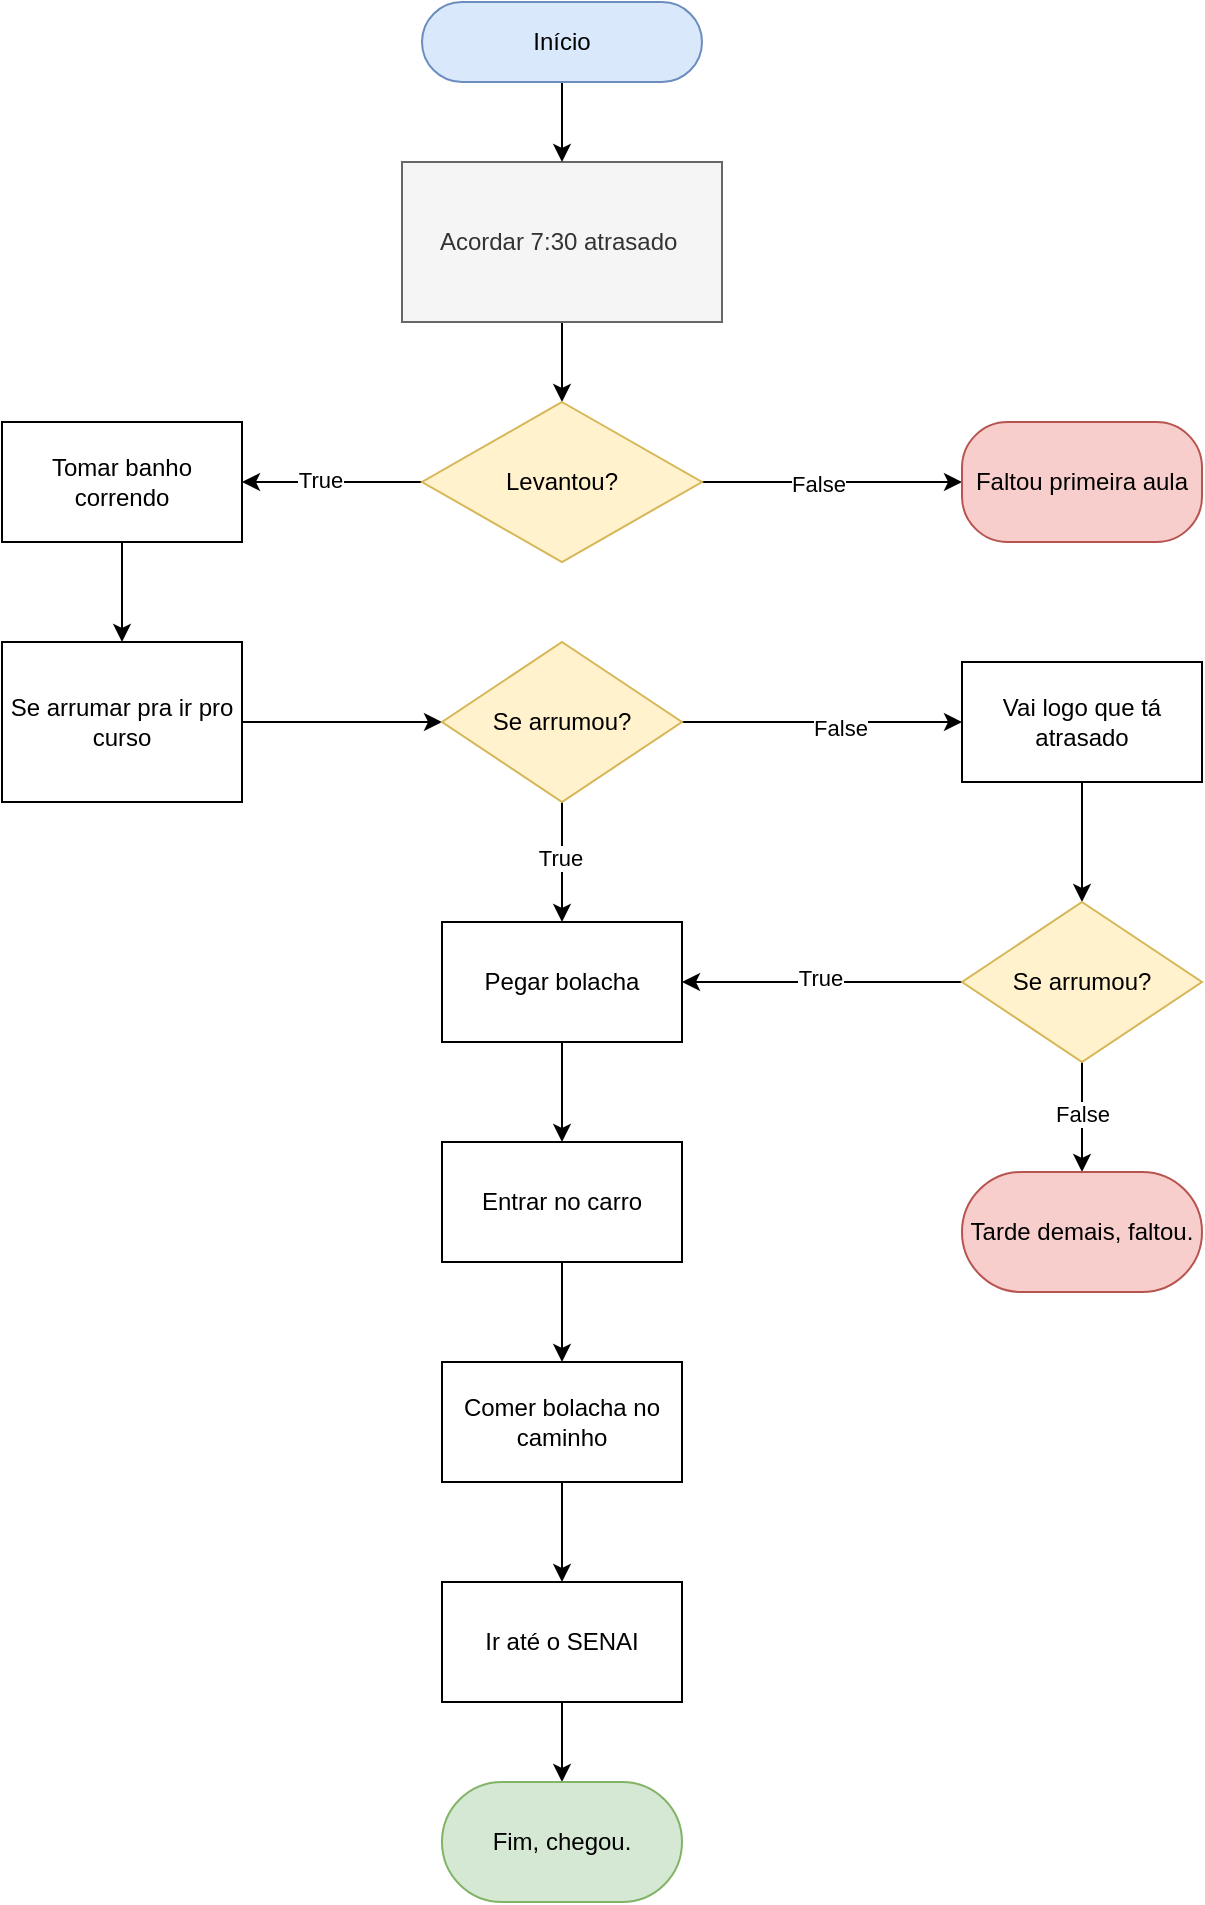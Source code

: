 <mxfile version="24.7.14">
  <diagram name="Página-1" id="ko6BvsAc9gP00TvDJfB-">
    <mxGraphModel dx="880" dy="468" grid="1" gridSize="10" guides="1" tooltips="1" connect="1" arrows="1" fold="1" page="1" pageScale="1" pageWidth="827" pageHeight="1169" math="0" shadow="0">
      <root>
        <mxCell id="0" />
        <mxCell id="1" parent="0" />
        <mxCell id="umacOq1Su-b-Jq-_Dv62-22" style="edgeStyle=orthogonalEdgeStyle;rounded=0;orthogonalLoop=1;jettySize=auto;html=1;entryX=0.5;entryY=0;entryDx=0;entryDy=0;" edge="1" parent="1" source="umacOq1Su-b-Jq-_Dv62-3">
          <mxGeometry relative="1" as="geometry">
            <mxPoint x="400" y="200" as="targetPoint" />
          </mxGeometry>
        </mxCell>
        <mxCell id="umacOq1Su-b-Jq-_Dv62-3" value="Acordar 7:30 atrasado&amp;nbsp;" style="rounded=0;whiteSpace=wrap;html=1;fillColor=#f5f5f5;strokeColor=#666666;fontColor=#333333;" vertex="1" parent="1">
          <mxGeometry x="320" y="80" width="160" height="80" as="geometry" />
        </mxCell>
        <mxCell id="umacOq1Su-b-Jq-_Dv62-25" style="edgeStyle=orthogonalEdgeStyle;rounded=0;orthogonalLoop=1;jettySize=auto;html=1;entryX=0;entryY=0.5;entryDx=0;entryDy=0;" edge="1" parent="1" source="umacOq1Su-b-Jq-_Dv62-23">
          <mxGeometry relative="1" as="geometry">
            <mxPoint x="600" y="240" as="targetPoint" />
          </mxGeometry>
        </mxCell>
        <mxCell id="umacOq1Su-b-Jq-_Dv62-26" value="False" style="edgeLabel;html=1;align=center;verticalAlign=middle;resizable=0;points=[];" vertex="1" connectable="0" parent="umacOq1Su-b-Jq-_Dv62-25">
          <mxGeometry x="-0.108" y="-1" relative="1" as="geometry">
            <mxPoint as="offset" />
          </mxGeometry>
        </mxCell>
        <mxCell id="umacOq1Su-b-Jq-_Dv62-28" style="edgeStyle=orthogonalEdgeStyle;rounded=0;orthogonalLoop=1;jettySize=auto;html=1;entryX=1;entryY=0.5;entryDx=0;entryDy=0;" edge="1" parent="1" source="umacOq1Su-b-Jq-_Dv62-23" target="umacOq1Su-b-Jq-_Dv62-27">
          <mxGeometry relative="1" as="geometry" />
        </mxCell>
        <mxCell id="umacOq1Su-b-Jq-_Dv62-29" value="True" style="edgeLabel;html=1;align=center;verticalAlign=middle;resizable=0;points=[];" vertex="1" connectable="0" parent="umacOq1Su-b-Jq-_Dv62-28">
          <mxGeometry x="0.133" y="-1" relative="1" as="geometry">
            <mxPoint as="offset" />
          </mxGeometry>
        </mxCell>
        <mxCell id="umacOq1Su-b-Jq-_Dv62-23" value="Levantou?" style="rhombus;whiteSpace=wrap;html=1;fillColor=#fff2cc;strokeColor=#d6b656;" vertex="1" parent="1">
          <mxGeometry x="330" y="200" width="140" height="80" as="geometry" />
        </mxCell>
        <mxCell id="umacOq1Su-b-Jq-_Dv62-35" style="edgeStyle=orthogonalEdgeStyle;rounded=0;orthogonalLoop=1;jettySize=auto;html=1;entryX=0.5;entryY=0;entryDx=0;entryDy=0;" edge="1" parent="1" source="umacOq1Su-b-Jq-_Dv62-27" target="umacOq1Su-b-Jq-_Dv62-34">
          <mxGeometry relative="1" as="geometry" />
        </mxCell>
        <mxCell id="umacOq1Su-b-Jq-_Dv62-27" value="Tomar banho correndo" style="rounded=0;whiteSpace=wrap;html=1;" vertex="1" parent="1">
          <mxGeometry x="120" y="210" width="120" height="60" as="geometry" />
        </mxCell>
        <mxCell id="umacOq1Su-b-Jq-_Dv62-33" style="edgeStyle=orthogonalEdgeStyle;rounded=0;orthogonalLoop=1;jettySize=auto;html=1;" edge="1" parent="1" source="umacOq1Su-b-Jq-_Dv62-32" target="umacOq1Su-b-Jq-_Dv62-3">
          <mxGeometry relative="1" as="geometry" />
        </mxCell>
        <mxCell id="umacOq1Su-b-Jq-_Dv62-32" value="Início" style="rounded=1;whiteSpace=wrap;html=1;arcSize=50;fillColor=#dae8fc;strokeColor=#6c8ebf;" vertex="1" parent="1">
          <mxGeometry x="330" width="140" height="40" as="geometry" />
        </mxCell>
        <mxCell id="umacOq1Su-b-Jq-_Dv62-39" style="edgeStyle=orthogonalEdgeStyle;rounded=0;orthogonalLoop=1;jettySize=auto;html=1;entryX=0;entryY=0.5;entryDx=0;entryDy=0;" edge="1" parent="1" source="umacOq1Su-b-Jq-_Dv62-34" target="umacOq1Su-b-Jq-_Dv62-37">
          <mxGeometry relative="1" as="geometry" />
        </mxCell>
        <mxCell id="umacOq1Su-b-Jq-_Dv62-34" value="Se arrumar pra ir pro curso" style="rounded=0;whiteSpace=wrap;html=1;" vertex="1" parent="1">
          <mxGeometry x="120" y="320" width="120" height="80" as="geometry" />
        </mxCell>
        <mxCell id="umacOq1Su-b-Jq-_Dv62-41" style="edgeStyle=orthogonalEdgeStyle;rounded=0;orthogonalLoop=1;jettySize=auto;html=1;entryX=0;entryY=0.5;entryDx=0;entryDy=0;" edge="1" parent="1" source="umacOq1Su-b-Jq-_Dv62-37" target="umacOq1Su-b-Jq-_Dv62-40">
          <mxGeometry relative="1" as="geometry" />
        </mxCell>
        <mxCell id="umacOq1Su-b-Jq-_Dv62-42" value="False" style="edgeLabel;html=1;align=center;verticalAlign=middle;resizable=0;points=[];" vertex="1" connectable="0" parent="umacOq1Su-b-Jq-_Dv62-41">
          <mxGeometry x="0.129" y="-3" relative="1" as="geometry">
            <mxPoint as="offset" />
          </mxGeometry>
        </mxCell>
        <mxCell id="umacOq1Su-b-Jq-_Dv62-44" style="edgeStyle=orthogonalEdgeStyle;rounded=0;orthogonalLoop=1;jettySize=auto;html=1;entryX=0.5;entryY=0;entryDx=0;entryDy=0;" edge="1" parent="1" source="umacOq1Su-b-Jq-_Dv62-37" target="umacOq1Su-b-Jq-_Dv62-43">
          <mxGeometry relative="1" as="geometry" />
        </mxCell>
        <mxCell id="umacOq1Su-b-Jq-_Dv62-45" value="True" style="edgeLabel;html=1;align=center;verticalAlign=middle;resizable=0;points=[];" vertex="1" connectable="0" parent="umacOq1Su-b-Jq-_Dv62-44">
          <mxGeometry x="-0.067" y="-1" relative="1" as="geometry">
            <mxPoint as="offset" />
          </mxGeometry>
        </mxCell>
        <mxCell id="umacOq1Su-b-Jq-_Dv62-37" value="Se arrumou?" style="rhombus;whiteSpace=wrap;html=1;fillColor=#fff2cc;strokeColor=#d6b656;" vertex="1" parent="1">
          <mxGeometry x="340" y="320" width="120" height="80" as="geometry" />
        </mxCell>
        <mxCell id="umacOq1Su-b-Jq-_Dv62-54" style="edgeStyle=orthogonalEdgeStyle;rounded=0;orthogonalLoop=1;jettySize=auto;html=1;entryX=0.5;entryY=0;entryDx=0;entryDy=0;" edge="1" parent="1" source="umacOq1Su-b-Jq-_Dv62-40" target="umacOq1Su-b-Jq-_Dv62-50">
          <mxGeometry relative="1" as="geometry" />
        </mxCell>
        <mxCell id="umacOq1Su-b-Jq-_Dv62-40" value="Vai logo que tá atrasado" style="rounded=0;whiteSpace=wrap;html=1;" vertex="1" parent="1">
          <mxGeometry x="600" y="330" width="120" height="60" as="geometry" />
        </mxCell>
        <mxCell id="umacOq1Su-b-Jq-_Dv62-47" style="edgeStyle=orthogonalEdgeStyle;rounded=0;orthogonalLoop=1;jettySize=auto;html=1;entryX=0.5;entryY=0;entryDx=0;entryDy=0;" edge="1" parent="1" source="umacOq1Su-b-Jq-_Dv62-43" target="umacOq1Su-b-Jq-_Dv62-46">
          <mxGeometry relative="1" as="geometry" />
        </mxCell>
        <mxCell id="umacOq1Su-b-Jq-_Dv62-43" value="Pegar bolacha" style="rounded=0;whiteSpace=wrap;html=1;" vertex="1" parent="1">
          <mxGeometry x="340" y="460" width="120" height="60" as="geometry" />
        </mxCell>
        <mxCell id="umacOq1Su-b-Jq-_Dv62-62" style="edgeStyle=orthogonalEdgeStyle;rounded=0;orthogonalLoop=1;jettySize=auto;html=1;entryX=0.5;entryY=0;entryDx=0;entryDy=0;" edge="1" parent="1" source="umacOq1Su-b-Jq-_Dv62-46" target="umacOq1Su-b-Jq-_Dv62-61">
          <mxGeometry relative="1" as="geometry" />
        </mxCell>
        <mxCell id="umacOq1Su-b-Jq-_Dv62-46" value="Entrar no carro" style="rounded=0;whiteSpace=wrap;html=1;" vertex="1" parent="1">
          <mxGeometry x="340" y="570" width="120" height="60" as="geometry" />
        </mxCell>
        <mxCell id="umacOq1Su-b-Jq-_Dv62-51" style="edgeStyle=orthogonalEdgeStyle;rounded=0;orthogonalLoop=1;jettySize=auto;html=1;entryX=1;entryY=0.5;entryDx=0;entryDy=0;" edge="1" parent="1" source="umacOq1Su-b-Jq-_Dv62-50" target="umacOq1Su-b-Jq-_Dv62-43">
          <mxGeometry relative="1" as="geometry" />
        </mxCell>
        <mxCell id="umacOq1Su-b-Jq-_Dv62-53" value="True" style="edgeLabel;html=1;align=center;verticalAlign=middle;resizable=0;points=[];" vertex="1" connectable="0" parent="umacOq1Su-b-Jq-_Dv62-51">
          <mxGeometry x="0.014" y="-2" relative="1" as="geometry">
            <mxPoint as="offset" />
          </mxGeometry>
        </mxCell>
        <mxCell id="umacOq1Su-b-Jq-_Dv62-58" style="edgeStyle=orthogonalEdgeStyle;rounded=0;orthogonalLoop=1;jettySize=auto;html=1;entryX=0.5;entryY=0;entryDx=0;entryDy=0;" edge="1" parent="1" source="umacOq1Su-b-Jq-_Dv62-50" target="umacOq1Su-b-Jq-_Dv62-57">
          <mxGeometry relative="1" as="geometry" />
        </mxCell>
        <mxCell id="umacOq1Su-b-Jq-_Dv62-59" value="False" style="edgeLabel;html=1;align=center;verticalAlign=middle;resizable=0;points=[];" vertex="1" connectable="0" parent="umacOq1Su-b-Jq-_Dv62-58">
          <mxGeometry x="-0.054" relative="1" as="geometry">
            <mxPoint as="offset" />
          </mxGeometry>
        </mxCell>
        <mxCell id="umacOq1Su-b-Jq-_Dv62-50" value="Se arrumou?" style="rhombus;whiteSpace=wrap;html=1;fillColor=#fff2cc;strokeColor=#d6b656;" vertex="1" parent="1">
          <mxGeometry x="600" y="450" width="120" height="80" as="geometry" />
        </mxCell>
        <mxCell id="umacOq1Su-b-Jq-_Dv62-57" value="Tarde demais, faltou." style="rounded=1;whiteSpace=wrap;html=1;arcSize=50;fillColor=#f8cecc;strokeColor=#b85450;" vertex="1" parent="1">
          <mxGeometry x="600" y="585" width="120" height="60" as="geometry" />
        </mxCell>
        <mxCell id="umacOq1Su-b-Jq-_Dv62-60" value="Faltou primeira aula" style="rounded=1;whiteSpace=wrap;html=1;arcSize=38;fillColor=#f8cecc;strokeColor=#b85450;" vertex="1" parent="1">
          <mxGeometry x="600" y="210" width="120" height="60" as="geometry" />
        </mxCell>
        <mxCell id="umacOq1Su-b-Jq-_Dv62-66" style="edgeStyle=orthogonalEdgeStyle;rounded=0;orthogonalLoop=1;jettySize=auto;html=1;entryX=0.5;entryY=0;entryDx=0;entryDy=0;" edge="1" parent="1" source="umacOq1Su-b-Jq-_Dv62-61" target="umacOq1Su-b-Jq-_Dv62-65">
          <mxGeometry relative="1" as="geometry" />
        </mxCell>
        <mxCell id="umacOq1Su-b-Jq-_Dv62-61" value="Comer bolacha no caminho" style="rounded=0;whiteSpace=wrap;html=1;" vertex="1" parent="1">
          <mxGeometry x="340" y="680" width="120" height="60" as="geometry" />
        </mxCell>
        <mxCell id="umacOq1Su-b-Jq-_Dv62-68" style="edgeStyle=orthogonalEdgeStyle;rounded=0;orthogonalLoop=1;jettySize=auto;html=1;entryX=0.5;entryY=0;entryDx=0;entryDy=0;" edge="1" parent="1" source="umacOq1Su-b-Jq-_Dv62-65" target="umacOq1Su-b-Jq-_Dv62-67">
          <mxGeometry relative="1" as="geometry" />
        </mxCell>
        <mxCell id="umacOq1Su-b-Jq-_Dv62-65" value="Ir até o SENAI" style="rounded=0;whiteSpace=wrap;html=1;" vertex="1" parent="1">
          <mxGeometry x="340" y="790" width="120" height="60" as="geometry" />
        </mxCell>
        <mxCell id="umacOq1Su-b-Jq-_Dv62-67" value="Fim, chegou." style="rounded=1;whiteSpace=wrap;html=1;arcSize=50;fillColor=#d5e8d4;strokeColor=#82b366;" vertex="1" parent="1">
          <mxGeometry x="340" y="890" width="120" height="60" as="geometry" />
        </mxCell>
      </root>
    </mxGraphModel>
  </diagram>
</mxfile>

